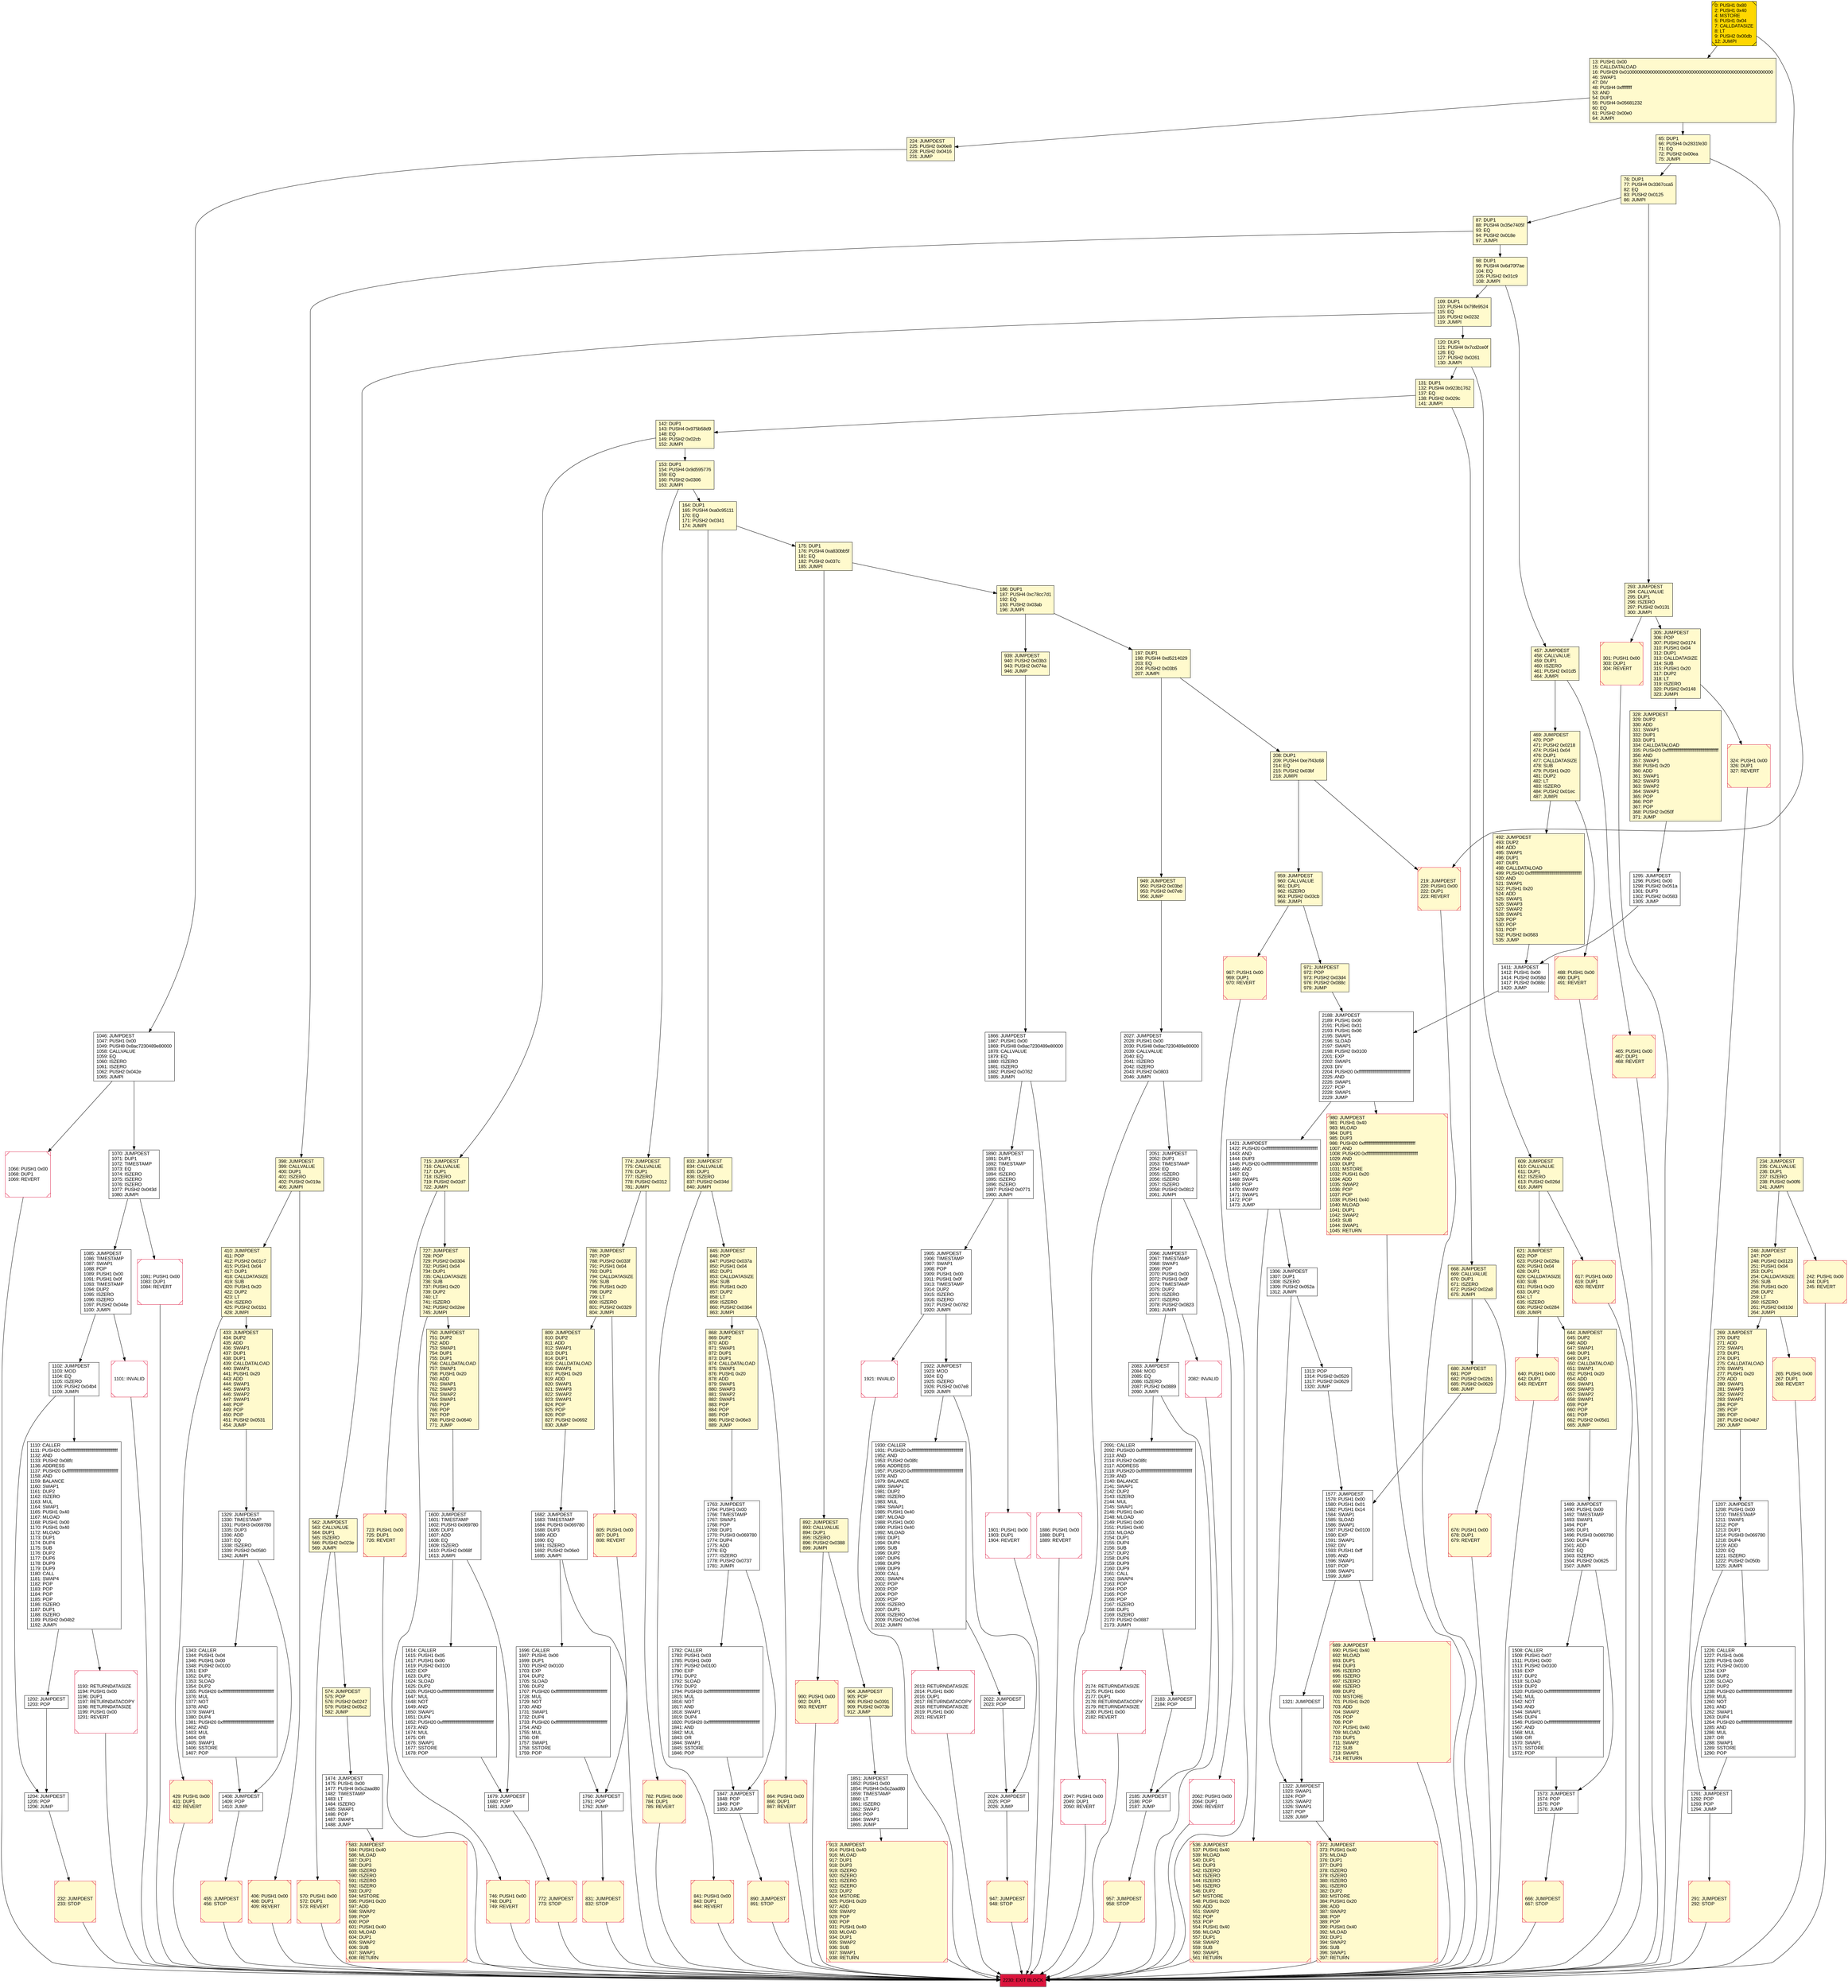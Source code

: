 digraph G {
bgcolor=transparent rankdir=UD;
node [shape=box style=filled color=black fillcolor=white fontname=arial fontcolor=black];
676 [label="676: PUSH1 0x00\l678: DUP1\l679: REVERT\l" fillcolor=lemonchiffon shape=Msquare color=crimson ];
76 [label="76: DUP1\l77: PUSH4 0x3367cca5\l82: EQ\l83: PUSH2 0x0125\l86: JUMPI\l" fillcolor=lemonchiffon ];
429 [label="429: PUSH1 0x00\l431: DUP1\l432: REVERT\l" fillcolor=lemonchiffon shape=Msquare color=crimson ];
949 [label="949: JUMPDEST\l950: PUSH2 0x03bd\l953: PUSH2 0x07eb\l956: JUMP\l" fillcolor=lemonchiffon ];
666 [label="666: JUMPDEST\l667: STOP\l" fillcolor=lemonchiffon shape=Msquare color=crimson ];
410 [label="410: JUMPDEST\l411: POP\l412: PUSH2 0x01c7\l415: PUSH1 0x04\l417: DUP1\l418: CALLDATASIZE\l419: SUB\l420: PUSH1 0x20\l422: DUP2\l423: LT\l424: ISZERO\l425: PUSH2 0x01b1\l428: JUMPI\l" fillcolor=lemonchiffon ];
1782 [label="1782: CALLER\l1783: PUSH1 0x03\l1785: PUSH1 0x00\l1787: PUSH2 0x0100\l1790: EXP\l1791: DUP2\l1792: SLOAD\l1793: DUP2\l1794: PUSH20 0xffffffffffffffffffffffffffffffffffffffff\l1815: MUL\l1816: NOT\l1817: AND\l1818: SWAP1\l1819: DUP4\l1820: PUSH20 0xffffffffffffffffffffffffffffffffffffffff\l1841: AND\l1842: MUL\l1843: OR\l1844: SWAP1\l1845: SSTORE\l1846: POP\l" ];
680 [label="680: JUMPDEST\l681: POP\l682: PUSH2 0x02b1\l685: PUSH2 0x0629\l688: JUMP\l" fillcolor=lemonchiffon ];
234 [label="234: JUMPDEST\l235: CALLVALUE\l236: DUP1\l237: ISZERO\l238: PUSH2 0x00f6\l241: JUMPI\l" fillcolor=lemonchiffon ];
786 [label="786: JUMPDEST\l787: POP\l788: PUSH2 0x033f\l791: PUSH1 0x04\l793: DUP1\l794: CALLDATASIZE\l795: SUB\l796: PUSH1 0x20\l798: DUP2\l799: LT\l800: ISZERO\l801: PUSH2 0x0329\l804: JUMPI\l" fillcolor=lemonchiffon ];
640 [label="640: PUSH1 0x00\l642: DUP1\l643: REVERT\l" fillcolor=lemonchiffon shape=Msquare color=crimson ];
1763 [label="1763: JUMPDEST\l1764: PUSH1 0x00\l1766: TIMESTAMP\l1767: SWAP1\l1768: POP\l1769: DUP1\l1770: PUSH3 0x069780\l1774: DUP4\l1775: ADD\l1776: EQ\l1777: ISZERO\l1778: PUSH2 0x0737\l1781: JUMPI\l" ];
1905 [label="1905: JUMPDEST\l1906: TIMESTAMP\l1907: SWAP1\l1908: POP\l1909: PUSH1 0x00\l1911: PUSH1 0x0f\l1913: TIMESTAMP\l1914: DUP2\l1915: ISZERO\l1916: ISZERO\l1917: PUSH2 0x0782\l1920: JUMPI\l" ];
492 [label="492: JUMPDEST\l493: DUP2\l494: ADD\l495: SWAP1\l496: DUP1\l497: DUP1\l498: CALLDATALOAD\l499: PUSH20 0xffffffffffffffffffffffffffffffffffffffff\l520: AND\l521: SWAP1\l522: PUSH1 0x20\l524: ADD\l525: SWAP1\l526: SWAP3\l527: SWAP2\l528: SWAP1\l529: POP\l530: POP\l531: POP\l532: PUSH2 0x0583\l535: JUMP\l" fillcolor=lemonchiffon ];
536 [label="536: JUMPDEST\l537: PUSH1 0x40\l539: MLOAD\l540: DUP1\l541: DUP3\l542: ISZERO\l543: ISZERO\l544: ISZERO\l545: ISZERO\l546: DUP2\l547: MSTORE\l548: PUSH1 0x20\l550: ADD\l551: SWAP2\l552: POP\l553: POP\l554: PUSH1 0x40\l556: MLOAD\l557: DUP1\l558: SWAP2\l559: SUB\l560: SWAP1\l561: RETURN\l" fillcolor=lemonchiffon shape=Msquare color=crimson ];
900 [label="900: PUSH1 0x00\l902: DUP1\l903: REVERT\l" fillcolor=lemonchiffon shape=Msquare color=crimson ];
947 [label="947: JUMPDEST\l948: STOP\l" fillcolor=lemonchiffon shape=Msquare color=crimson ];
1306 [label="1306: JUMPDEST\l1307: DUP1\l1308: ISZERO\l1309: PUSH2 0x052a\l1312: JUMPI\l" ];
957 [label="957: JUMPDEST\l958: STOP\l" fillcolor=lemonchiffon shape=Msquare color=crimson ];
715 [label="715: JUMPDEST\l716: CALLVALUE\l717: DUP1\l718: ISZERO\l719: PUSH2 0x02d7\l722: JUMPI\l" fillcolor=lemonchiffon ];
0 [label="0: PUSH1 0x80\l2: PUSH1 0x40\l4: MSTORE\l5: PUSH1 0x04\l7: CALLDATASIZE\l8: LT\l9: PUSH2 0x00db\l12: JUMPI\l" fillcolor=lemonchiffon shape=Msquare fillcolor=gold ];
1696 [label="1696: CALLER\l1697: PUSH1 0x00\l1699: DUP1\l1700: PUSH2 0x0100\l1703: EXP\l1704: DUP2\l1705: SLOAD\l1706: DUP2\l1707: PUSH20 0xffffffffffffffffffffffffffffffffffffffff\l1728: MUL\l1729: NOT\l1730: AND\l1731: SWAP1\l1732: DUP4\l1733: PUSH20 0xffffffffffffffffffffffffffffffffffffffff\l1754: AND\l1755: MUL\l1756: OR\l1757: SWAP1\l1758: SSTORE\l1759: POP\l" ];
109 [label="109: DUP1\l110: PUSH4 0x79fe9524\l115: EQ\l116: PUSH2 0x0232\l119: JUMPI\l" fillcolor=lemonchiffon ];
1295 [label="1295: JUMPDEST\l1296: PUSH1 0x00\l1298: PUSH2 0x051a\l1301: DUP3\l1302: PUSH2 0x0583\l1305: JUMP\l" ];
1866 [label="1866: JUMPDEST\l1867: PUSH1 0x00\l1869: PUSH8 0x8ac7230489e80000\l1878: CALLVALUE\l1879: EQ\l1880: ISZERO\l1881: ISZERO\l1882: PUSH2 0x0762\l1885: JUMPI\l" ];
406 [label="406: PUSH1 0x00\l408: DUP1\l409: REVERT\l" fillcolor=lemonchiffon shape=Msquare color=crimson ];
1921 [label="1921: INVALID\l" shape=Msquare color=crimson ];
457 [label="457: JUMPDEST\l458: CALLVALUE\l459: DUP1\l460: ISZERO\l461: PUSH2 0x01d5\l464: JUMPI\l" fillcolor=lemonchiffon ];
1682 [label="1682: JUMPDEST\l1683: TIMESTAMP\l1684: PUSH3 0x069780\l1688: DUP3\l1689: ADD\l1690: EQ\l1691: ISZERO\l1692: PUSH2 0x06e0\l1695: JUMPI\l" ];
1291 [label="1291: JUMPDEST\l1292: POP\l1293: POP\l1294: JUMP\l" ];
562 [label="562: JUMPDEST\l563: CALLVALUE\l564: DUP1\l565: ISZERO\l566: PUSH2 0x023e\l569: JUMPI\l" fillcolor=lemonchiffon ];
2066 [label="2066: JUMPDEST\l2067: TIMESTAMP\l2068: SWAP1\l2069: POP\l2070: PUSH1 0x00\l2072: PUSH1 0x0f\l2074: TIMESTAMP\l2075: DUP2\l2076: ISZERO\l2077: ISZERO\l2078: PUSH2 0x0823\l2081: JUMPI\l" ];
398 [label="398: JUMPDEST\l399: CALLVALUE\l400: DUP1\l401: ISZERO\l402: PUSH2 0x019a\l405: JUMPI\l" fillcolor=lemonchiffon ];
939 [label="939: JUMPDEST\l940: PUSH2 0x03b3\l943: PUSH2 0x074a\l946: JUMP\l" fillcolor=lemonchiffon ];
153 [label="153: DUP1\l154: PUSH4 0x9d595776\l159: EQ\l160: PUSH2 0x0306\l163: JUMPI\l" fillcolor=lemonchiffon ];
2091 [label="2091: CALLER\l2092: PUSH20 0xffffffffffffffffffffffffffffffffffffffff\l2113: AND\l2114: PUSH2 0x08fc\l2117: ADDRESS\l2118: PUSH20 0xffffffffffffffffffffffffffffffffffffffff\l2139: AND\l2140: BALANCE\l2141: SWAP1\l2142: DUP2\l2143: ISZERO\l2144: MUL\l2145: SWAP1\l2146: PUSH1 0x40\l2148: MLOAD\l2149: PUSH1 0x00\l2151: PUSH1 0x40\l2153: MLOAD\l2154: DUP1\l2155: DUP4\l2156: SUB\l2157: DUP2\l2158: DUP6\l2159: DUP9\l2160: DUP9\l2161: CALL\l2162: SWAP4\l2163: POP\l2164: POP\l2165: POP\l2166: POP\l2167: ISZERO\l2168: DUP1\l2169: ISZERO\l2170: PUSH2 0x0887\l2173: JUMPI\l" ];
1508 [label="1508: CALLER\l1509: PUSH1 0x07\l1511: PUSH1 0x00\l1513: PUSH2 0x0100\l1516: EXP\l1517: DUP2\l1518: SLOAD\l1519: DUP2\l1520: PUSH20 0xffffffffffffffffffffffffffffffffffffffff\l1541: MUL\l1542: NOT\l1543: AND\l1544: SWAP1\l1545: DUP4\l1546: PUSH20 0xffffffffffffffffffffffffffffffffffffffff\l1567: AND\l1568: MUL\l1569: OR\l1570: SWAP1\l1571: SSTORE\l1572: POP\l" ];
142 [label="142: DUP1\l143: PUSH4 0x975b58d9\l148: EQ\l149: PUSH2 0x02cb\l152: JUMPI\l" fillcolor=lemonchiffon ];
13 [label="13: PUSH1 0x00\l15: CALLDATALOAD\l16: PUSH29 0x0100000000000000000000000000000000000000000000000000000000\l46: SWAP1\l47: DIV\l48: PUSH4 0xffffffff\l53: AND\l54: DUP1\l55: PUSH4 0x05681232\l60: EQ\l61: PUSH2 0x00e0\l64: JUMPI\l" fillcolor=lemonchiffon ];
372 [label="372: JUMPDEST\l373: PUSH1 0x40\l375: MLOAD\l376: DUP1\l377: DUP3\l378: ISZERO\l379: ISZERO\l380: ISZERO\l381: ISZERO\l382: DUP2\l383: MSTORE\l384: PUSH1 0x20\l386: ADD\l387: SWAP2\l388: POP\l389: POP\l390: PUSH1 0x40\l392: MLOAD\l393: DUP1\l394: SWAP2\l395: SUB\l396: SWAP1\l397: RETURN\l" fillcolor=lemonchiffon shape=Msquare color=crimson ];
246 [label="246: JUMPDEST\l247: POP\l248: PUSH2 0x0123\l251: PUSH1 0x04\l253: DUP1\l254: CALLDATASIZE\l255: SUB\l256: PUSH1 0x20\l258: DUP2\l259: LT\l260: ISZERO\l261: PUSH2 0x010d\l264: JUMPI\l" fillcolor=lemonchiffon ];
488 [label="488: PUSH1 0x00\l490: DUP1\l491: REVERT\l" fillcolor=lemonchiffon shape=Msquare color=crimson ];
746 [label="746: PUSH1 0x00\l748: DUP1\l749: REVERT\l" fillcolor=lemonchiffon shape=Msquare color=crimson ];
2188 [label="2188: JUMPDEST\l2189: PUSH1 0x00\l2191: PUSH1 0x01\l2193: PUSH1 0x00\l2195: SWAP1\l2196: SLOAD\l2197: SWAP1\l2198: PUSH2 0x0100\l2201: EXP\l2202: SWAP1\l2203: DIV\l2204: PUSH20 0xffffffffffffffffffffffffffffffffffffffff\l2225: AND\l2226: SWAP1\l2227: POP\l2228: SWAP1\l2229: JUMP\l" ];
833 [label="833: JUMPDEST\l834: CALLVALUE\l835: DUP1\l836: ISZERO\l837: PUSH2 0x034d\l840: JUMPI\l" fillcolor=lemonchiffon ];
242 [label="242: PUSH1 0x00\l244: DUP1\l245: REVERT\l" fillcolor=lemonchiffon shape=Msquare color=crimson ];
455 [label="455: JUMPDEST\l456: STOP\l" fillcolor=lemonchiffon shape=Msquare color=crimson ];
1411 [label="1411: JUMPDEST\l1412: PUSH1 0x00\l1414: PUSH2 0x058d\l1417: PUSH2 0x088c\l1420: JUMP\l" ];
197 [label="197: DUP1\l198: PUSH4 0xd5214029\l203: EQ\l204: PUSH2 0x03b5\l207: JUMPI\l" fillcolor=lemonchiffon ];
1474 [label="1474: JUMPDEST\l1475: PUSH1 0x00\l1477: PUSH4 0x5c2aad80\l1482: TIMESTAMP\l1483: LT\l1484: ISZERO\l1485: SWAP1\l1486: POP\l1487: SWAP1\l1488: JUMP\l" ];
469 [label="469: JUMPDEST\l470: POP\l471: PUSH2 0x0218\l474: PUSH1 0x04\l476: DUP1\l477: CALLDATASIZE\l478: SUB\l479: PUSH1 0x20\l481: DUP2\l482: LT\l483: ISZERO\l484: PUSH2 0x01ec\l487: JUMPI\l" fillcolor=lemonchiffon ];
1930 [label="1930: CALLER\l1931: PUSH20 0xffffffffffffffffffffffffffffffffffffffff\l1952: AND\l1953: PUSH2 0x08fc\l1956: ADDRESS\l1957: PUSH20 0xffffffffffffffffffffffffffffffffffffffff\l1978: AND\l1979: BALANCE\l1980: SWAP1\l1981: DUP2\l1982: ISZERO\l1983: MUL\l1984: SWAP1\l1985: PUSH1 0x40\l1987: MLOAD\l1988: PUSH1 0x00\l1990: PUSH1 0x40\l1992: MLOAD\l1993: DUP1\l1994: DUP4\l1995: SUB\l1996: DUP2\l1997: DUP6\l1998: DUP9\l1999: DUP9\l2000: CALL\l2001: SWAP4\l2002: POP\l2003: POP\l2004: POP\l2005: POP\l2006: ISZERO\l2007: DUP1\l2008: ISZERO\l2009: PUSH2 0x07e6\l2012: JUMPI\l" ];
1421 [label="1421: JUMPDEST\l1422: PUSH20 0xffffffffffffffffffffffffffffffffffffffff\l1443: AND\l1444: DUP3\l1445: PUSH20 0xffffffffffffffffffffffffffffffffffffffff\l1466: AND\l1467: EQ\l1468: SWAP1\l1469: POP\l1470: SWAP2\l1471: SWAP1\l1472: POP\l1473: JUMP\l" ];
1207 [label="1207: JUMPDEST\l1208: PUSH1 0x00\l1210: TIMESTAMP\l1211: SWAP1\l1212: POP\l1213: DUP1\l1214: PUSH3 0x069780\l1218: DUP4\l1219: ADD\l1220: EQ\l1221: ISZERO\l1222: PUSH2 0x050b\l1225: JUMPI\l" ];
269 [label="269: JUMPDEST\l270: DUP2\l271: ADD\l272: SWAP1\l273: DUP1\l274: DUP1\l275: CALLDATALOAD\l276: SWAP1\l277: PUSH1 0x20\l279: ADD\l280: SWAP1\l281: SWAP3\l282: SWAP2\l283: SWAP1\l284: POP\l285: POP\l286: POP\l287: PUSH2 0x04b7\l290: JUMP\l" fillcolor=lemonchiffon ];
2047 [label="2047: PUSH1 0x00\l2049: DUP1\l2050: REVERT\l" shape=Msquare color=crimson ];
2083 [label="2083: JUMPDEST\l2084: MOD\l2085: EQ\l2086: ISZERO\l2087: PUSH2 0x0889\l2090: JUMPI\l" ];
2174 [label="2174: RETURNDATASIZE\l2175: PUSH1 0x00\l2177: DUP1\l2178: RETURNDATACOPY\l2179: RETURNDATASIZE\l2180: PUSH1 0x00\l2182: REVERT\l" shape=Msquare color=crimson ];
967 [label="967: PUSH1 0x00\l969: DUP1\l970: REVERT\l" fillcolor=lemonchiffon shape=Msquare color=crimson ];
1343 [label="1343: CALLER\l1344: PUSH1 0x04\l1346: PUSH1 0x00\l1348: PUSH2 0x0100\l1351: EXP\l1352: DUP2\l1353: SLOAD\l1354: DUP2\l1355: PUSH20 0xffffffffffffffffffffffffffffffffffffffff\l1376: MUL\l1377: NOT\l1378: AND\l1379: SWAP1\l1380: DUP4\l1381: PUSH20 0xffffffffffffffffffffffffffffffffffffffff\l1402: AND\l1403: MUL\l1404: OR\l1405: SWAP1\l1406: SSTORE\l1407: POP\l" ];
1085 [label="1085: JUMPDEST\l1086: TIMESTAMP\l1087: SWAP1\l1088: POP\l1089: PUSH1 0x00\l1091: PUSH1 0x0f\l1093: TIMESTAMP\l1094: DUP2\l1095: ISZERO\l1096: ISZERO\l1097: PUSH2 0x044e\l1100: JUMPI\l" ];
1573 [label="1573: JUMPDEST\l1574: POP\l1575: POP\l1576: JUMP\l" ];
1329 [label="1329: JUMPDEST\l1330: TIMESTAMP\l1331: PUSH3 0x069780\l1335: DUP3\l1336: ADD\l1337: EQ\l1338: ISZERO\l1339: PUSH2 0x0580\l1342: JUMPI\l" ];
465 [label="465: PUSH1 0x00\l467: DUP1\l468: REVERT\l" fillcolor=lemonchiffon shape=Msquare color=crimson ];
433 [label="433: JUMPDEST\l434: DUP2\l435: ADD\l436: SWAP1\l437: DUP1\l438: DUP1\l439: CALLDATALOAD\l440: SWAP1\l441: PUSH1 0x20\l443: ADD\l444: SWAP1\l445: SWAP3\l446: SWAP2\l447: SWAP1\l448: POP\l449: POP\l450: POP\l451: PUSH2 0x0531\l454: JUMP\l" fillcolor=lemonchiffon ];
723 [label="723: PUSH1 0x00\l725: DUP1\l726: REVERT\l" fillcolor=lemonchiffon shape=Msquare color=crimson ];
583 [label="583: JUMPDEST\l584: PUSH1 0x40\l586: MLOAD\l587: DUP1\l588: DUP3\l589: ISZERO\l590: ISZERO\l591: ISZERO\l592: ISZERO\l593: DUP2\l594: MSTORE\l595: PUSH1 0x20\l597: ADD\l598: SWAP2\l599: POP\l600: POP\l601: PUSH1 0x40\l603: MLOAD\l604: DUP1\l605: SWAP2\l606: SUB\l607: SWAP1\l608: RETURN\l" fillcolor=lemonchiffon shape=Msquare color=crimson ];
87 [label="87: DUP1\l88: PUSH4 0x35e7405f\l93: EQ\l94: PUSH2 0x018e\l97: JUMPI\l" fillcolor=lemonchiffon ];
232 [label="232: JUMPDEST\l233: STOP\l" fillcolor=lemonchiffon shape=Msquare color=crimson ];
1847 [label="1847: JUMPDEST\l1848: POP\l1849: POP\l1850: JUMP\l" ];
328 [label="328: JUMPDEST\l329: DUP2\l330: ADD\l331: SWAP1\l332: DUP1\l333: DUP1\l334: CALLDATALOAD\l335: PUSH20 0xffffffffffffffffffffffffffffffffffffffff\l356: AND\l357: SWAP1\l358: PUSH1 0x20\l360: ADD\l361: SWAP1\l362: SWAP3\l363: SWAP2\l364: SWAP1\l365: POP\l366: POP\l367: POP\l368: PUSH2 0x050f\l371: JUMP\l" fillcolor=lemonchiffon ];
809 [label="809: JUMPDEST\l810: DUP2\l811: ADD\l812: SWAP1\l813: DUP1\l814: DUP1\l815: CALLDATALOAD\l816: SWAP1\l817: PUSH1 0x20\l819: ADD\l820: SWAP1\l821: SWAP3\l822: SWAP2\l823: SWAP1\l824: POP\l825: POP\l826: POP\l827: PUSH2 0x0692\l830: JUMP\l" fillcolor=lemonchiffon ];
892 [label="892: JUMPDEST\l893: CALLVALUE\l894: DUP1\l895: ISZERO\l896: PUSH2 0x0388\l899: JUMPI\l" fillcolor=lemonchiffon ];
1322 [label="1322: JUMPDEST\l1323: SWAP1\l1324: POP\l1325: SWAP2\l1326: SWAP1\l1327: POP\l1328: JUMP\l" ];
1202 [label="1202: JUMPDEST\l1203: POP\l" ];
805 [label="805: PUSH1 0x00\l807: DUP1\l808: REVERT\l" fillcolor=lemonchiffon shape=Msquare color=crimson ];
980 [label="980: JUMPDEST\l981: PUSH1 0x40\l983: MLOAD\l984: DUP1\l985: DUP3\l986: PUSH20 0xffffffffffffffffffffffffffffffffffffffff\l1007: AND\l1008: PUSH20 0xffffffffffffffffffffffffffffffffffffffff\l1029: AND\l1030: DUP2\l1031: MSTORE\l1032: PUSH1 0x20\l1034: ADD\l1035: SWAP2\l1036: POP\l1037: POP\l1038: PUSH1 0x40\l1040: MLOAD\l1041: DUP1\l1042: SWAP2\l1043: SUB\l1044: SWAP1\l1045: RETURN\l" fillcolor=lemonchiffon shape=Msquare color=crimson ];
131 [label="131: DUP1\l132: PUSH4 0x923b1762\l137: EQ\l138: PUSH2 0x029c\l141: JUMPI\l" fillcolor=lemonchiffon ];
1066 [label="1066: PUSH1 0x00\l1068: DUP1\l1069: REVERT\l" shape=Msquare color=crimson ];
301 [label="301: PUSH1 0x00\l303: DUP1\l304: REVERT\l" fillcolor=lemonchiffon shape=Msquare color=crimson ];
689 [label="689: JUMPDEST\l690: PUSH1 0x40\l692: MLOAD\l693: DUP1\l694: DUP3\l695: ISZERO\l696: ISZERO\l697: ISZERO\l698: ISZERO\l699: DUP2\l700: MSTORE\l701: PUSH1 0x20\l703: ADD\l704: SWAP2\l705: POP\l706: POP\l707: PUSH1 0x40\l709: MLOAD\l710: DUP1\l711: SWAP2\l712: SUB\l713: SWAP1\l714: RETURN\l" fillcolor=lemonchiffon shape=Msquare color=crimson ];
1614 [label="1614: CALLER\l1615: PUSH1 0x05\l1617: PUSH1 0x00\l1619: PUSH2 0x0100\l1622: EXP\l1623: DUP2\l1624: SLOAD\l1625: DUP2\l1626: PUSH20 0xffffffffffffffffffffffffffffffffffffffff\l1647: MUL\l1648: NOT\l1649: AND\l1650: SWAP1\l1651: DUP4\l1652: PUSH20 0xffffffffffffffffffffffffffffffffffffffff\l1673: AND\l1674: MUL\l1675: OR\l1676: SWAP1\l1677: SSTORE\l1678: POP\l" ];
772 [label="772: JUMPDEST\l773: STOP\l" fillcolor=lemonchiffon shape=Msquare color=crimson ];
1313 [label="1313: POP\l1314: PUSH2 0x0529\l1317: PUSH2 0x0629\l1320: JUMP\l" ];
1204 [label="1204: JUMPDEST\l1205: POP\l1206: JUMP\l" ];
208 [label="208: DUP1\l209: PUSH4 0xe7f43c68\l214: EQ\l215: PUSH2 0x03bf\l218: JUMPI\l" fillcolor=lemonchiffon ];
1081 [label="1081: PUSH1 0x00\l1083: DUP1\l1084: REVERT\l" shape=Msquare color=crimson ];
293 [label="293: JUMPDEST\l294: CALLVALUE\l295: DUP1\l296: ISZERO\l297: PUSH2 0x0131\l300: JUMPI\l" fillcolor=lemonchiffon ];
1226 [label="1226: CALLER\l1227: PUSH1 0x06\l1229: PUSH1 0x00\l1231: PUSH2 0x0100\l1234: EXP\l1235: DUP2\l1236: SLOAD\l1237: DUP2\l1238: PUSH20 0xffffffffffffffffffffffffffffffffffffffff\l1259: MUL\l1260: NOT\l1261: AND\l1262: SWAP1\l1263: DUP4\l1264: PUSH20 0xffffffffffffffffffffffffffffffffffffffff\l1285: AND\l1286: MUL\l1287: OR\l1288: SWAP1\l1289: SSTORE\l1290: POP\l" ];
570 [label="570: PUSH1 0x00\l572: DUP1\l573: REVERT\l" fillcolor=lemonchiffon shape=Msquare color=crimson ];
959 [label="959: JUMPDEST\l960: CALLVALUE\l961: DUP1\l962: ISZERO\l963: PUSH2 0x03cb\l966: JUMPI\l" fillcolor=lemonchiffon ];
2082 [label="2082: INVALID\l" shape=Msquare color=crimson ];
1102 [label="1102: JUMPDEST\l1103: MOD\l1104: EQ\l1105: ISZERO\l1106: PUSH2 0x04b4\l1109: JUMPI\l" ];
668 [label="668: JUMPDEST\l669: CALLVALUE\l670: DUP1\l671: ISZERO\l672: PUSH2 0x02a8\l675: JUMPI\l" fillcolor=lemonchiffon ];
1489 [label="1489: JUMPDEST\l1490: PUSH1 0x00\l1492: TIMESTAMP\l1493: SWAP1\l1494: POP\l1495: DUP1\l1496: PUSH3 0x069780\l1500: DUP4\l1501: ADD\l1502: EQ\l1503: ISZERO\l1504: PUSH2 0x0625\l1507: JUMPI\l" ];
1046 [label="1046: JUMPDEST\l1047: PUSH1 0x00\l1049: PUSH8 0x8ac7230489e80000\l1058: CALLVALUE\l1059: EQ\l1060: ISZERO\l1061: ISZERO\l1062: PUSH2 0x042e\l1065: JUMPI\l" ];
1408 [label="1408: JUMPDEST\l1409: POP\l1410: JUMP\l" ];
265 [label="265: PUSH1 0x00\l267: DUP1\l268: REVERT\l" fillcolor=lemonchiffon shape=Msquare color=crimson ];
1679 [label="1679: JUMPDEST\l1680: POP\l1681: JUMP\l" ];
305 [label="305: JUMPDEST\l306: POP\l307: PUSH2 0x0174\l310: PUSH1 0x04\l312: DUP1\l313: CALLDATASIZE\l314: SUB\l315: PUSH1 0x20\l317: DUP2\l318: LT\l319: ISZERO\l320: PUSH2 0x0148\l323: JUMPI\l" fillcolor=lemonchiffon ];
831 [label="831: JUMPDEST\l832: STOP\l" fillcolor=lemonchiffon shape=Msquare color=crimson ];
2051 [label="2051: JUMPDEST\l2052: DUP1\l2053: TIMESTAMP\l2054: EQ\l2055: ISZERO\l2056: ISZERO\l2057: ISZERO\l2058: PUSH2 0x0812\l2061: JUMPI\l" ];
1851 [label="1851: JUMPDEST\l1852: PUSH1 0x00\l1854: PUSH4 0x5c2aad80\l1859: TIMESTAMP\l1860: LT\l1861: ISZERO\l1862: SWAP1\l1863: POP\l1864: SWAP1\l1865: JUMP\l" ];
913 [label="913: JUMPDEST\l914: PUSH1 0x40\l916: MLOAD\l917: DUP1\l918: DUP3\l919: ISZERO\l920: ISZERO\l921: ISZERO\l922: ISZERO\l923: DUP2\l924: MSTORE\l925: PUSH1 0x20\l927: ADD\l928: SWAP2\l929: POP\l930: POP\l931: PUSH1 0x40\l933: MLOAD\l934: DUP1\l935: SWAP2\l936: SUB\l937: SWAP1\l938: RETURN\l" fillcolor=lemonchiffon shape=Msquare color=crimson ];
2185 [label="2185: JUMPDEST\l2186: POP\l2187: JUMP\l" ];
782 [label="782: PUSH1 0x00\l784: DUP1\l785: REVERT\l" fillcolor=lemonchiffon shape=Msquare color=crimson ];
2062 [label="2062: PUSH1 0x00\l2064: DUP1\l2065: REVERT\l" shape=Msquare color=crimson ];
621 [label="621: JUMPDEST\l622: POP\l623: PUSH2 0x029a\l626: PUSH1 0x04\l628: DUP1\l629: CALLDATASIZE\l630: SUB\l631: PUSH1 0x20\l633: DUP2\l634: LT\l635: ISZERO\l636: PUSH2 0x0284\l639: JUMPI\l" fillcolor=lemonchiffon ];
1193 [label="1193: RETURNDATASIZE\l1194: PUSH1 0x00\l1196: DUP1\l1197: RETURNDATACOPY\l1198: RETURNDATASIZE\l1199: PUSH1 0x00\l1201: REVERT\l" shape=Msquare color=crimson ];
868 [label="868: JUMPDEST\l869: DUP2\l870: ADD\l871: SWAP1\l872: DUP1\l873: DUP1\l874: CALLDATALOAD\l875: SWAP1\l876: PUSH1 0x20\l878: ADD\l879: SWAP1\l880: SWAP3\l881: SWAP2\l882: SWAP1\l883: POP\l884: POP\l885: POP\l886: PUSH2 0x06e3\l889: JUMP\l" fillcolor=lemonchiffon ];
98 [label="98: DUP1\l99: PUSH4 0x6d70f7ae\l104: EQ\l105: PUSH2 0x01c9\l108: JUMPI\l" fillcolor=lemonchiffon ];
2230 [label="2230: EXIT BLOCK\l" fillcolor=crimson ];
2183 [label="2183: JUMPDEST\l2184: POP\l" ];
291 [label="291: JUMPDEST\l292: STOP\l" fillcolor=lemonchiffon shape=Msquare color=crimson ];
1600 [label="1600: JUMPDEST\l1601: TIMESTAMP\l1602: PUSH3 0x069780\l1606: DUP3\l1607: ADD\l1608: EQ\l1609: ISZERO\l1610: PUSH2 0x068f\l1613: JUMPI\l" ];
1922 [label="1922: JUMPDEST\l1923: MOD\l1924: EQ\l1925: ISZERO\l1926: PUSH2 0x07e8\l1929: JUMPI\l" ];
1110 [label="1110: CALLER\l1111: PUSH20 0xffffffffffffffffffffffffffffffffffffffff\l1132: AND\l1133: PUSH2 0x08fc\l1136: ADDRESS\l1137: PUSH20 0xffffffffffffffffffffffffffffffffffffffff\l1158: AND\l1159: BALANCE\l1160: SWAP1\l1161: DUP2\l1162: ISZERO\l1163: MUL\l1164: SWAP1\l1165: PUSH1 0x40\l1167: MLOAD\l1168: PUSH1 0x00\l1170: PUSH1 0x40\l1172: MLOAD\l1173: DUP1\l1174: DUP4\l1175: SUB\l1176: DUP2\l1177: DUP6\l1178: DUP9\l1179: DUP9\l1180: CALL\l1181: SWAP4\l1182: POP\l1183: POP\l1184: POP\l1185: POP\l1186: ISZERO\l1187: DUP1\l1188: ISZERO\l1189: PUSH2 0x04b2\l1192: JUMPI\l" ];
224 [label="224: JUMPDEST\l225: PUSH2 0x00e8\l228: PUSH2 0x0416\l231: JUMP\l" fillcolor=lemonchiffon ];
609 [label="609: JUMPDEST\l610: CALLVALUE\l611: DUP1\l612: ISZERO\l613: PUSH2 0x026d\l616: JUMPI\l" fillcolor=lemonchiffon ];
65 [label="65: DUP1\l66: PUSH4 0x2831fe30\l71: EQ\l72: PUSH2 0x00ea\l75: JUMPI\l" fillcolor=lemonchiffon ];
864 [label="864: PUSH1 0x00\l866: DUP1\l867: REVERT\l" fillcolor=lemonchiffon shape=Msquare color=crimson ];
971 [label="971: JUMPDEST\l972: POP\l973: PUSH2 0x03d4\l976: PUSH2 0x088c\l979: JUMP\l" fillcolor=lemonchiffon ];
2013 [label="2013: RETURNDATASIZE\l2014: PUSH1 0x00\l2016: DUP1\l2017: RETURNDATACOPY\l2018: RETURNDATASIZE\l2019: PUSH1 0x00\l2021: REVERT\l" shape=Msquare color=crimson ];
1760 [label="1760: JUMPDEST\l1761: POP\l1762: JUMP\l" ];
617 [label="617: PUSH1 0x00\l619: DUP1\l620: REVERT\l" fillcolor=lemonchiffon shape=Msquare color=crimson ];
727 [label="727: JUMPDEST\l728: POP\l729: PUSH2 0x0304\l732: PUSH1 0x04\l734: DUP1\l735: CALLDATASIZE\l736: SUB\l737: PUSH1 0x20\l739: DUP2\l740: LT\l741: ISZERO\l742: PUSH2 0x02ee\l745: JUMPI\l" fillcolor=lemonchiffon ];
1901 [label="1901: PUSH1 0x00\l1903: DUP1\l1904: REVERT\l" shape=Msquare color=crimson ];
2024 [label="2024: JUMPDEST\l2025: POP\l2026: JUMP\l" ];
120 [label="120: DUP1\l121: PUSH4 0x7cd2ce0f\l126: EQ\l127: PUSH2 0x0261\l130: JUMPI\l" fillcolor=lemonchiffon ];
1070 [label="1070: JUMPDEST\l1071: DUP1\l1072: TIMESTAMP\l1073: EQ\l1074: ISZERO\l1075: ISZERO\l1076: ISZERO\l1077: PUSH2 0x043d\l1080: JUMPI\l" ];
1890 [label="1890: JUMPDEST\l1891: DUP1\l1892: TIMESTAMP\l1893: EQ\l1894: ISZERO\l1895: ISZERO\l1896: ISZERO\l1897: PUSH2 0x0771\l1900: JUMPI\l" ];
2022 [label="2022: JUMPDEST\l2023: POP\l" ];
1577 [label="1577: JUMPDEST\l1578: PUSH1 0x00\l1580: PUSH1 0x01\l1582: PUSH1 0x14\l1584: SWAP1\l1585: SLOAD\l1586: SWAP1\l1587: PUSH2 0x0100\l1590: EXP\l1591: SWAP1\l1592: DIV\l1593: PUSH1 0xff\l1595: AND\l1596: SWAP1\l1597: POP\l1598: SWAP1\l1599: JUMP\l" ];
774 [label="774: JUMPDEST\l775: CALLVALUE\l776: DUP1\l777: ISZERO\l778: PUSH2 0x0312\l781: JUMPI\l" fillcolor=lemonchiffon ];
644 [label="644: JUMPDEST\l645: DUP2\l646: ADD\l647: SWAP1\l648: DUP1\l649: DUP1\l650: CALLDATALOAD\l651: SWAP1\l652: PUSH1 0x20\l654: ADD\l655: SWAP1\l656: SWAP3\l657: SWAP2\l658: SWAP1\l659: POP\l660: POP\l661: POP\l662: PUSH2 0x05d1\l665: JUMP\l" fillcolor=lemonchiffon ];
750 [label="750: JUMPDEST\l751: DUP2\l752: ADD\l753: SWAP1\l754: DUP1\l755: DUP1\l756: CALLDATALOAD\l757: SWAP1\l758: PUSH1 0x20\l760: ADD\l761: SWAP1\l762: SWAP3\l763: SWAP2\l764: SWAP1\l765: POP\l766: POP\l767: POP\l768: PUSH2 0x0640\l771: JUMP\l" fillcolor=lemonchiffon ];
219 [label="219: JUMPDEST\l220: PUSH1 0x00\l222: DUP1\l223: REVERT\l" fillcolor=lemonchiffon shape=Msquare color=crimson ];
574 [label="574: JUMPDEST\l575: POP\l576: PUSH2 0x0247\l579: PUSH2 0x05c2\l582: JUMP\l" fillcolor=lemonchiffon ];
904 [label="904: JUMPDEST\l905: POP\l906: PUSH2 0x0391\l909: PUSH2 0x073b\l912: JUMP\l" fillcolor=lemonchiffon ];
1321 [label="1321: JUMPDEST\l" ];
324 [label="324: PUSH1 0x00\l326: DUP1\l327: REVERT\l" fillcolor=lemonchiffon shape=Msquare color=crimson ];
841 [label="841: PUSH1 0x00\l843: DUP1\l844: REVERT\l" fillcolor=lemonchiffon shape=Msquare color=crimson ];
890 [label="890: JUMPDEST\l891: STOP\l" fillcolor=lemonchiffon shape=Msquare color=crimson ];
164 [label="164: DUP1\l165: PUSH4 0xa0c95111\l170: EQ\l171: PUSH2 0x0341\l174: JUMPI\l" fillcolor=lemonchiffon ];
845 [label="845: JUMPDEST\l846: POP\l847: PUSH2 0x037a\l850: PUSH1 0x04\l852: DUP1\l853: CALLDATASIZE\l854: SUB\l855: PUSH1 0x20\l857: DUP2\l858: LT\l859: ISZERO\l860: PUSH2 0x0364\l863: JUMPI\l" fillcolor=lemonchiffon ];
1101 [label="1101: INVALID\l" shape=Msquare color=crimson ];
186 [label="186: DUP1\l187: PUSH4 0xc78cc7d1\l192: EQ\l193: PUSH2 0x03ab\l196: JUMPI\l" fillcolor=lemonchiffon ];
175 [label="175: DUP1\l176: PUSH4 0xa830bb5f\l181: EQ\l182: PUSH2 0x037c\l185: JUMPI\l" fillcolor=lemonchiffon ];
2027 [label="2027: JUMPDEST\l2028: PUSH1 0x00\l2030: PUSH8 0x8ac7230489e80000\l2039: CALLVALUE\l2040: EQ\l2041: ISZERO\l2042: ISZERO\l2043: PUSH2 0x0803\l2046: JUMPI\l" ];
1886 [label="1886: PUSH1 0x00\l1888: DUP1\l1889: REVERT\l" shape=Msquare color=crimson ];
291 -> 2230;
433 -> 1329;
1193 -> 2230;
164 -> 175;
208 -> 959;
609 -> 621;
727 -> 750;
1600 -> 1679;
246 -> 269;
2188 -> 1421;
782 -> 2230;
1890 -> 1901;
913 -> 2230;
1329 -> 1343;
831 -> 2230;
265 -> 2230;
469 -> 488;
1905 -> 1921;
2066 -> 2083;
772 -> 2230;
2091 -> 2174;
1614 -> 1679;
1046 -> 1066;
2082 -> 2230;
1474 -> 583;
293 -> 305;
845 -> 864;
980 -> 2230;
805 -> 2230;
1600 -> 1614;
301 -> 2230;
1577 -> 1321;
87 -> 398;
845 -> 868;
1101 -> 2230;
208 -> 219;
1886 -> 2230;
328 -> 1295;
904 -> 1851;
457 -> 465;
2027 -> 2051;
324 -> 2230;
1577 -> 689;
398 -> 410;
890 -> 2230;
1763 -> 1847;
841 -> 2230;
959 -> 971;
0 -> 13;
1295 -> 1411;
219 -> 2230;
457 -> 469;
621 -> 644;
142 -> 715;
175 -> 892;
939 -> 1866;
864 -> 2230;
644 -> 1489;
1901 -> 2230;
1421 -> 536;
1421 -> 1306;
406 -> 2230;
1682 -> 1760;
13 -> 65;
574 -> 1474;
1930 -> 2022;
947 -> 2230;
900 -> 2230;
153 -> 774;
1905 -> 1922;
562 -> 574;
1930 -> 2013;
957 -> 2230;
892 -> 900;
668 -> 676;
833 -> 841;
2027 -> 2047;
186 -> 939;
429 -> 2230;
833 -> 845;
164 -> 833;
1207 -> 1226;
465 -> 2230;
774 -> 786;
1322 -> 372;
87 -> 98;
1343 -> 1408;
131 -> 142;
197 -> 208;
1489 -> 1573;
2083 -> 2185;
967 -> 2230;
2174 -> 2230;
1329 -> 1408;
562 -> 570;
715 -> 727;
1922 -> 1930;
455 -> 2230;
2024 -> 947;
2047 -> 2230;
1204 -> 232;
1408 -> 455;
2091 -> 2183;
959 -> 967;
372 -> 2230;
488 -> 2230;
1851 -> 913;
2051 -> 2062;
142 -> 153;
175 -> 186;
269 -> 1207;
1102 -> 1204;
1110 -> 1193;
1202 -> 1204;
293 -> 301;
2022 -> 2024;
2183 -> 2185;
410 -> 429;
2062 -> 2230;
1207 -> 1291;
224 -> 1046;
1411 -> 2188;
2083 -> 2091;
1102 -> 1110;
131 -> 668;
1508 -> 1573;
570 -> 2230;
1081 -> 2230;
1763 -> 1782;
1679 -> 772;
689 -> 2230;
1066 -> 2230;
809 -> 1682;
1110 -> 1202;
1313 -> 1577;
1070 -> 1081;
234 -> 242;
305 -> 324;
234 -> 246;
120 -> 131;
197 -> 949;
715 -> 723;
750 -> 1600;
786 -> 809;
892 -> 904;
1573 -> 666;
1321 -> 1322;
410 -> 433;
1782 -> 1847;
1760 -> 831;
120 -> 609;
1682 -> 1696;
492 -> 1411;
2013 -> 2230;
1046 -> 1070;
1922 -> 2024;
109 -> 562;
398 -> 406;
469 -> 492;
774 -> 782;
609 -> 617;
76 -> 87;
617 -> 2230;
98 -> 109;
727 -> 746;
2185 -> 957;
1921 -> 2230;
98 -> 457;
971 -> 2188;
621 -> 640;
536 -> 2230;
1847 -> 890;
868 -> 1763;
640 -> 2230;
786 -> 805;
76 -> 293;
1085 -> 1101;
186 -> 197;
1306 -> 1322;
153 -> 164;
676 -> 2230;
1306 -> 1313;
666 -> 2230;
668 -> 680;
1070 -> 1085;
723 -> 2230;
680 -> 1577;
65 -> 76;
232 -> 2230;
1866 -> 1886;
2188 -> 980;
583 -> 2230;
305 -> 328;
1226 -> 1291;
2066 -> 2082;
65 -> 234;
246 -> 265;
1866 -> 1890;
1489 -> 1508;
242 -> 2230;
109 -> 120;
1696 -> 1760;
2051 -> 2066;
0 -> 219;
1085 -> 1102;
949 -> 2027;
13 -> 224;
1291 -> 291;
1890 -> 1905;
746 -> 2230;
}